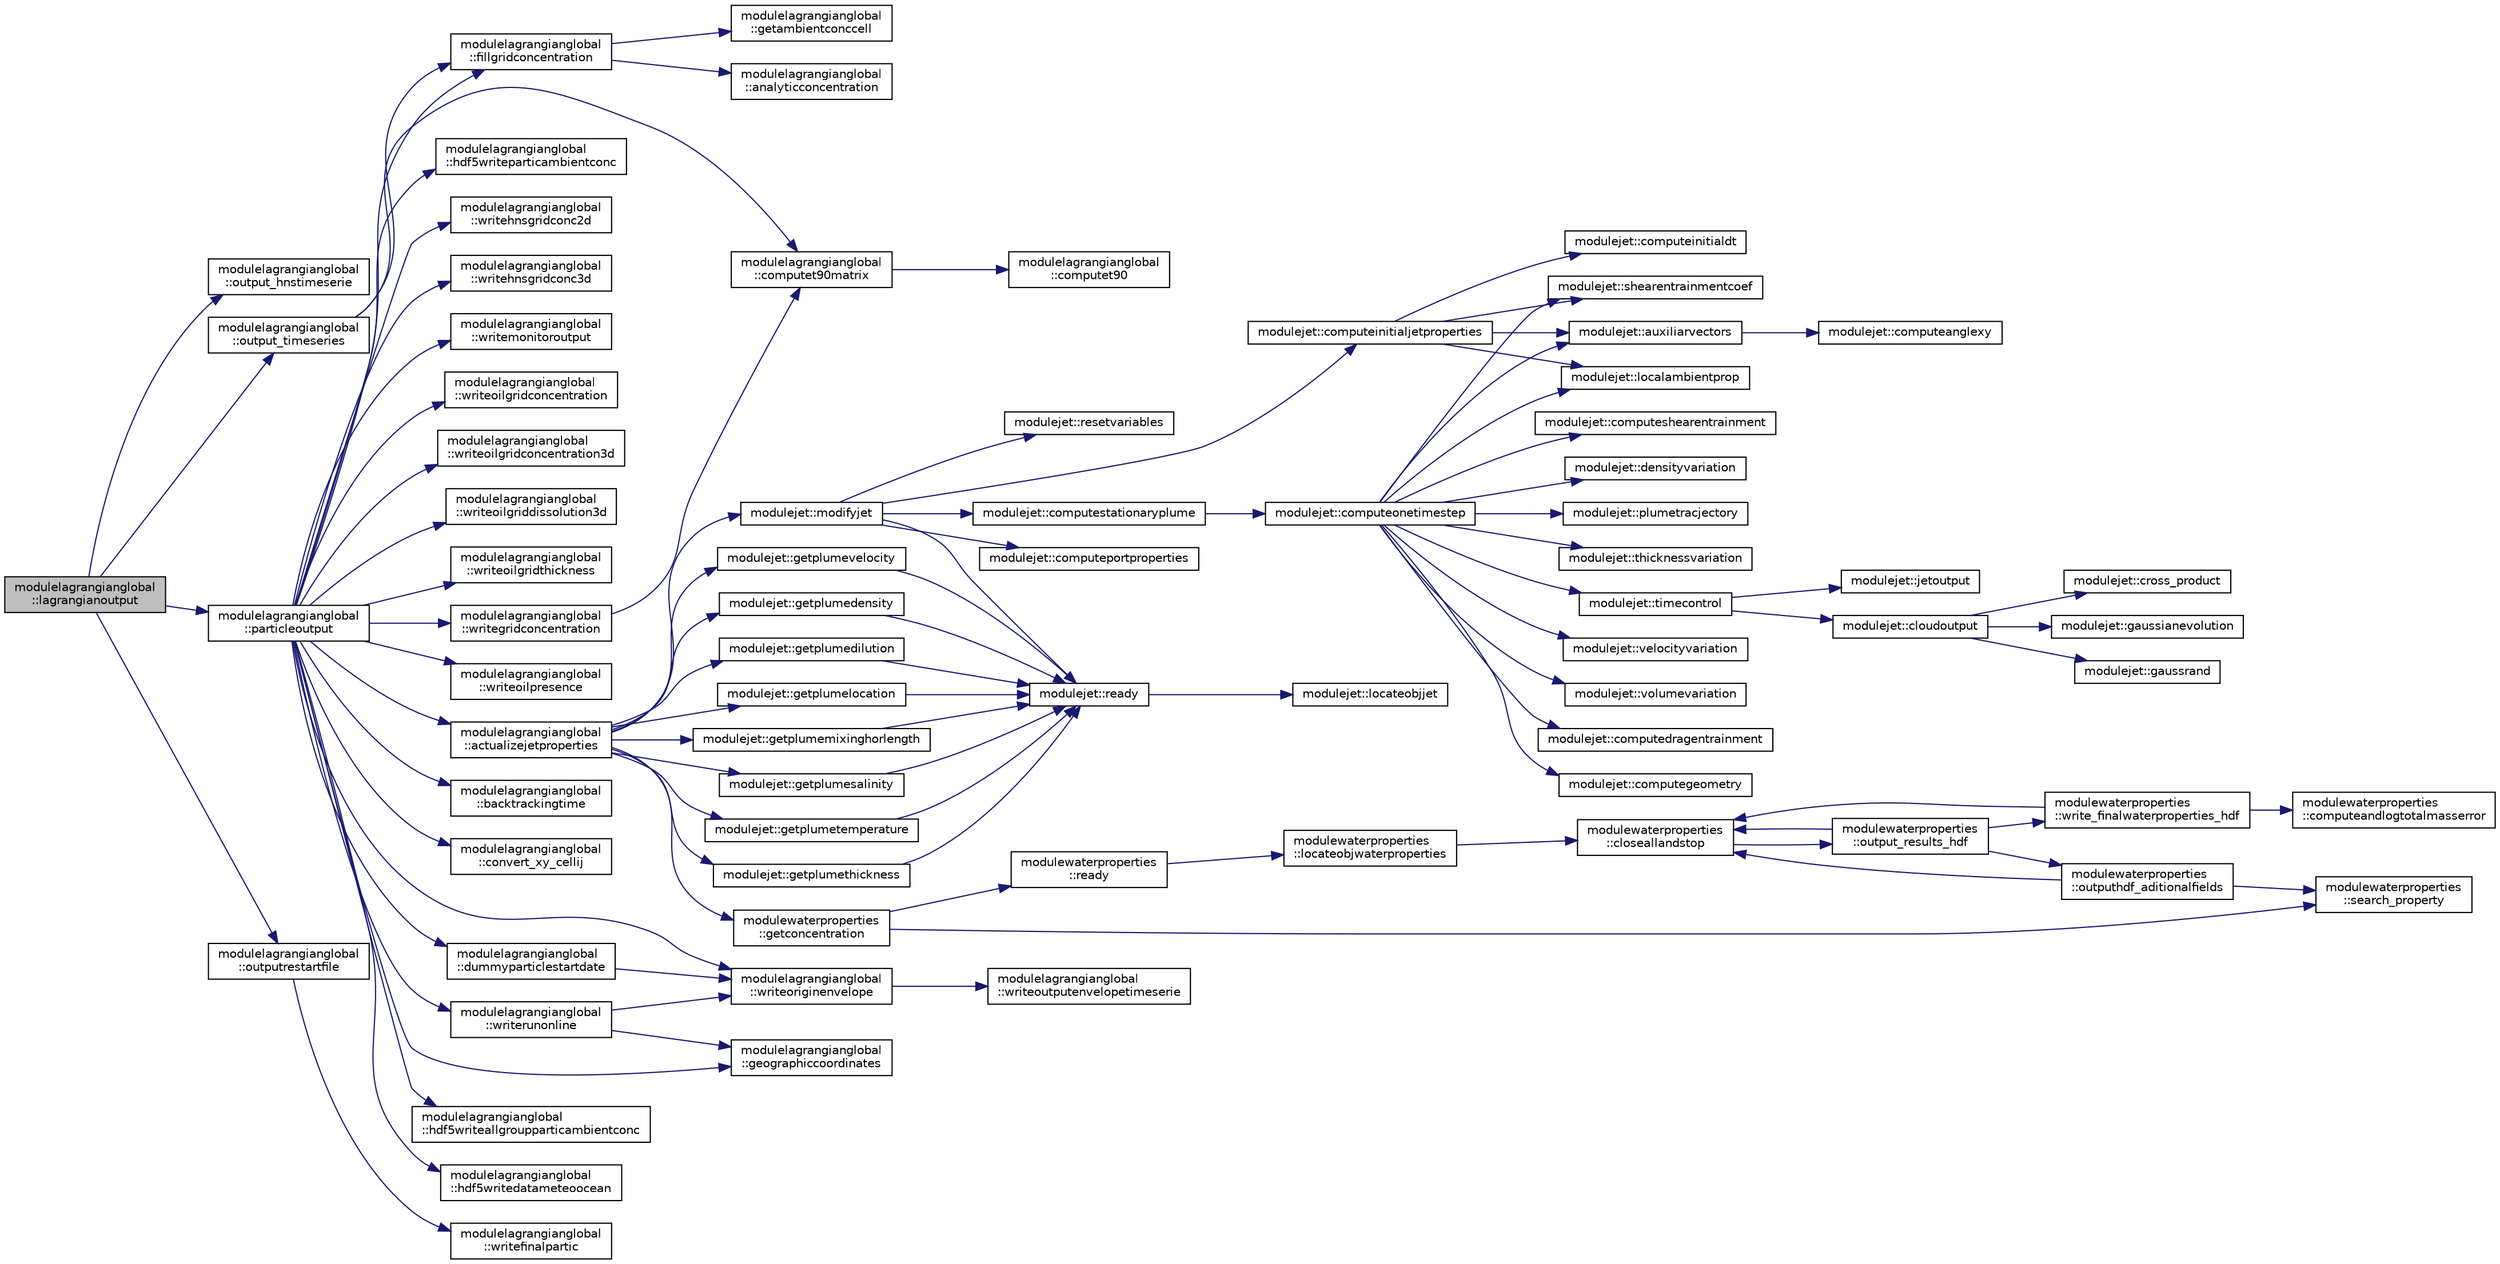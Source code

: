 digraph "modulelagrangianglobal::lagrangianoutput"
{
 // LATEX_PDF_SIZE
  edge [fontname="Helvetica",fontsize="10",labelfontname="Helvetica",labelfontsize="10"];
  node [fontname="Helvetica",fontsize="10",shape=record];
  rankdir="LR";
  Node1 [label="modulelagrangianglobal\l::lagrangianoutput",height=0.2,width=0.4,color="black", fillcolor="grey75", style="filled", fontcolor="black",tooltip=" "];
  Node1 -> Node2 [color="midnightblue",fontsize="10",style="solid"];
  Node2 [label="modulelagrangianglobal\l::output_hnstimeserie",height=0.2,width=0.4,color="black", fillcolor="white", style="filled",URL="$namespacemodulelagrangianglobal.html#ae56aec86f2575e89f5bacc78d75192a8",tooltip=" "];
  Node1 -> Node3 [color="midnightblue",fontsize="10",style="solid"];
  Node3 [label="modulelagrangianglobal\l::output_timeseries",height=0.2,width=0.4,color="black", fillcolor="white", style="filled",URL="$namespacemodulelagrangianglobal.html#a9965ea6d7045ff51397b7c8dcddf580c",tooltip=" "];
  Node3 -> Node4 [color="midnightblue",fontsize="10",style="solid"];
  Node4 [label="modulelagrangianglobal\l::computet90matrix",height=0.2,width=0.4,color="black", fillcolor="white", style="filled",URL="$namespacemodulelagrangianglobal.html#aa1fa562342fd711319936084593cafbf",tooltip=" "];
  Node4 -> Node5 [color="midnightblue",fontsize="10",style="solid"];
  Node5 [label="modulelagrangianglobal\l::computet90",height=0.2,width=0.4,color="black", fillcolor="white", style="filled",URL="$namespacemodulelagrangianglobal.html#a963d16d76b64077295c077df5dcf9e8d",tooltip=" "];
  Node3 -> Node6 [color="midnightblue",fontsize="10",style="solid"];
  Node6 [label="modulelagrangianglobal\l::fillgridconcentration",height=0.2,width=0.4,color="black", fillcolor="white", style="filled",URL="$namespacemodulelagrangianglobal.html#ac90a060ac9ab05f2c54c45b4b76ca984",tooltip=" "];
  Node6 -> Node7 [color="midnightblue",fontsize="10",style="solid"];
  Node7 [label="modulelagrangianglobal\l::analyticconcentration",height=0.2,width=0.4,color="black", fillcolor="white", style="filled",URL="$namespacemodulelagrangianglobal.html#a8a4e3b4aa0ee023ec48a0d9e44b5df43",tooltip=" "];
  Node6 -> Node8 [color="midnightblue",fontsize="10",style="solid"];
  Node8 [label="modulelagrangianglobal\l::getambientconccell",height=0.2,width=0.4,color="black", fillcolor="white", style="filled",URL="$namespacemodulelagrangianglobal.html#a21c98c8cc24ebb92a5b8821af08be797",tooltip=" "];
  Node1 -> Node9 [color="midnightblue",fontsize="10",style="solid"];
  Node9 [label="modulelagrangianglobal\l::outputrestartfile",height=0.2,width=0.4,color="black", fillcolor="white", style="filled",URL="$namespacemodulelagrangianglobal.html#a9eaa20c6b0f8ebb9961c4eb75eaffb59",tooltip=" "];
  Node9 -> Node10 [color="midnightblue",fontsize="10",style="solid"];
  Node10 [label="modulelagrangianglobal\l::writefinalpartic",height=0.2,width=0.4,color="black", fillcolor="white", style="filled",URL="$namespacemodulelagrangianglobal.html#a2bf7986f317831603f4eb96d616f643e",tooltip=" "];
  Node1 -> Node11 [color="midnightblue",fontsize="10",style="solid"];
  Node11 [label="modulelagrangianglobal\l::particleoutput",height=0.2,width=0.4,color="black", fillcolor="white", style="filled",URL="$namespacemodulelagrangianglobal.html#af6d6a080c97a72125b4959aa01edffd8",tooltip=" "];
  Node11 -> Node12 [color="midnightblue",fontsize="10",style="solid"];
  Node12 [label="modulelagrangianglobal\l::actualizejetproperties",height=0.2,width=0.4,color="black", fillcolor="white", style="filled",URL="$namespacemodulelagrangianglobal.html#a26ef74f75ff18c16e01e326e85d7920c",tooltip=" "];
  Node12 -> Node13 [color="midnightblue",fontsize="10",style="solid"];
  Node13 [label="modulewaterproperties\l::getconcentration",height=0.2,width=0.4,color="black", fillcolor="white", style="filled",URL="$namespacemodulewaterproperties.html#a45cbba90a6054db2070c49281da1ef56",tooltip=" "];
  Node13 -> Node14 [color="midnightblue",fontsize="10",style="solid"];
  Node14 [label="modulewaterproperties\l::ready",height=0.2,width=0.4,color="black", fillcolor="white", style="filled",URL="$namespacemodulewaterproperties.html#ad54774dedce486739249cb10b4de21e2",tooltip=" "];
  Node14 -> Node15 [color="midnightblue",fontsize="10",style="solid"];
  Node15 [label="modulewaterproperties\l::locateobjwaterproperties",height=0.2,width=0.4,color="black", fillcolor="white", style="filled",URL="$namespacemodulewaterproperties.html#ae4516d6c7f3687b0293515314b0ade90",tooltip=" "];
  Node15 -> Node16 [color="midnightblue",fontsize="10",style="solid"];
  Node16 [label="modulewaterproperties\l::closeallandstop",height=0.2,width=0.4,color="black", fillcolor="white", style="filled",URL="$namespacemodulewaterproperties.html#a5bb74dfe4637836633ca6817a4a72758",tooltip=" "];
  Node16 -> Node17 [color="midnightblue",fontsize="10",style="solid"];
  Node17 [label="modulewaterproperties\l::output_results_hdf",height=0.2,width=0.4,color="black", fillcolor="white", style="filled",URL="$namespacemodulewaterproperties.html#a78143a2ee73e78a6441a03852a7b9f9a",tooltip=" "];
  Node17 -> Node16 [color="midnightblue",fontsize="10",style="solid"];
  Node17 -> Node18 [color="midnightblue",fontsize="10",style="solid"];
  Node18 [label="modulewaterproperties\l::outputhdf_aditionalfields",height=0.2,width=0.4,color="black", fillcolor="white", style="filled",URL="$namespacemodulewaterproperties.html#a0e590dc368b505cd9ea918d724d3eee3",tooltip=" "];
  Node18 -> Node16 [color="midnightblue",fontsize="10",style="solid"];
  Node18 -> Node19 [color="midnightblue",fontsize="10",style="solid"];
  Node19 [label="modulewaterproperties\l::search_property",height=0.2,width=0.4,color="black", fillcolor="white", style="filled",URL="$namespacemodulewaterproperties.html#ae6b7d758da27fb15faee52b3ed14029d",tooltip=" "];
  Node17 -> Node20 [color="midnightblue",fontsize="10",style="solid"];
  Node20 [label="modulewaterproperties\l::write_finalwaterproperties_hdf",height=0.2,width=0.4,color="black", fillcolor="white", style="filled",URL="$namespacemodulewaterproperties.html#a2893cea8ca427b1290aeb65593659aa0",tooltip=" "];
  Node20 -> Node16 [color="midnightblue",fontsize="10",style="solid"];
  Node20 -> Node21 [color="midnightblue",fontsize="10",style="solid"];
  Node21 [label="modulewaterproperties\l::computeandlogtotalmasserror",height=0.2,width=0.4,color="black", fillcolor="white", style="filled",URL="$namespacemodulewaterproperties.html#af1b9165b0e72747e4478868c7e5eff00",tooltip=" "];
  Node13 -> Node19 [color="midnightblue",fontsize="10",style="solid"];
  Node12 -> Node22 [color="midnightblue",fontsize="10",style="solid"];
  Node22 [label="modulejet::getplumedensity",height=0.2,width=0.4,color="black", fillcolor="white", style="filled",URL="$namespacemodulejet.html#aace5b51fdfea28b29ddf40d44b7805b4",tooltip=" "];
  Node22 -> Node23 [color="midnightblue",fontsize="10",style="solid"];
  Node23 [label="modulejet::ready",height=0.2,width=0.4,color="black", fillcolor="white", style="filled",URL="$namespacemodulejet.html#a08cf17884b67eb6e393c3f7553f6398f",tooltip=" "];
  Node23 -> Node24 [color="midnightblue",fontsize="10",style="solid"];
  Node24 [label="modulejet::locateobjjet",height=0.2,width=0.4,color="black", fillcolor="white", style="filled",URL="$namespacemodulejet.html#a0b2668a76b18f69741deda8796740f8f",tooltip=" "];
  Node12 -> Node25 [color="midnightblue",fontsize="10",style="solid"];
  Node25 [label="modulejet::getplumedilution",height=0.2,width=0.4,color="black", fillcolor="white", style="filled",URL="$namespacemodulejet.html#a5bd04e69691ddf86217eae82701cb7ea",tooltip=" "];
  Node25 -> Node23 [color="midnightblue",fontsize="10",style="solid"];
  Node12 -> Node26 [color="midnightblue",fontsize="10",style="solid"];
  Node26 [label="modulejet::getplumelocation",height=0.2,width=0.4,color="black", fillcolor="white", style="filled",URL="$namespacemodulejet.html#a864a38eff68cbab56308586d389f202b",tooltip=" "];
  Node26 -> Node23 [color="midnightblue",fontsize="10",style="solid"];
  Node12 -> Node27 [color="midnightblue",fontsize="10",style="solid"];
  Node27 [label="modulejet::getplumemixinghorlength",height=0.2,width=0.4,color="black", fillcolor="white", style="filled",URL="$namespacemodulejet.html#a105341ffdec09f8266a68d6db9beba7f",tooltip=" "];
  Node27 -> Node23 [color="midnightblue",fontsize="10",style="solid"];
  Node12 -> Node28 [color="midnightblue",fontsize="10",style="solid"];
  Node28 [label="modulejet::getplumesalinity",height=0.2,width=0.4,color="black", fillcolor="white", style="filled",URL="$namespacemodulejet.html#a6a3b06a4b31a48d3feabf8b545a6e8b2",tooltip=" "];
  Node28 -> Node23 [color="midnightblue",fontsize="10",style="solid"];
  Node12 -> Node29 [color="midnightblue",fontsize="10",style="solid"];
  Node29 [label="modulejet::getplumetemperature",height=0.2,width=0.4,color="black", fillcolor="white", style="filled",URL="$namespacemodulejet.html#aa64ddb0bd7c80f966b8ec54eb9a36c7c",tooltip=" "];
  Node29 -> Node23 [color="midnightblue",fontsize="10",style="solid"];
  Node12 -> Node30 [color="midnightblue",fontsize="10",style="solid"];
  Node30 [label="modulejet::getplumethickness",height=0.2,width=0.4,color="black", fillcolor="white", style="filled",URL="$namespacemodulejet.html#a50ced2ba527ab243cd3228d18867695d",tooltip=" "];
  Node30 -> Node23 [color="midnightblue",fontsize="10",style="solid"];
  Node12 -> Node31 [color="midnightblue",fontsize="10",style="solid"];
  Node31 [label="modulejet::getplumevelocity",height=0.2,width=0.4,color="black", fillcolor="white", style="filled",URL="$namespacemodulejet.html#ab7e7ab36f584f4edd9e7f7835d1e0cee",tooltip=" "];
  Node31 -> Node23 [color="midnightblue",fontsize="10",style="solid"];
  Node12 -> Node32 [color="midnightblue",fontsize="10",style="solid"];
  Node32 [label="modulejet::modifyjet",height=0.2,width=0.4,color="black", fillcolor="white", style="filled",URL="$namespacemodulejet.html#aabae5c457f7fe1dd3d3f540d56e94877",tooltip=" "];
  Node32 -> Node33 [color="midnightblue",fontsize="10",style="solid"];
  Node33 [label="modulejet::computeinitialjetproperties",height=0.2,width=0.4,color="black", fillcolor="white", style="filled",URL="$namespacemodulejet.html#a8b1ef801e649c2313fee9754d2aeb58a",tooltip=" "];
  Node33 -> Node34 [color="midnightblue",fontsize="10",style="solid"];
  Node34 [label="modulejet::auxiliarvectors",height=0.2,width=0.4,color="black", fillcolor="white", style="filled",URL="$namespacemodulejet.html#a188ea99d96436b044d3ea76f4ddfa467",tooltip=" "];
  Node34 -> Node35 [color="midnightblue",fontsize="10",style="solid"];
  Node35 [label="modulejet::computeanglexy",height=0.2,width=0.4,color="black", fillcolor="white", style="filled",URL="$namespacemodulejet.html#adbbd50d3810071999488736815c23285",tooltip=" "];
  Node33 -> Node36 [color="midnightblue",fontsize="10",style="solid"];
  Node36 [label="modulejet::computeinitialdt",height=0.2,width=0.4,color="black", fillcolor="white", style="filled",URL="$namespacemodulejet.html#a0425b9fdbf288a0e893428f44a92b9ea",tooltip=" "];
  Node33 -> Node37 [color="midnightblue",fontsize="10",style="solid"];
  Node37 [label="modulejet::localambientprop",height=0.2,width=0.4,color="black", fillcolor="white", style="filled",URL="$namespacemodulejet.html#a1eea8311f846796ccfa34a65730c5c55",tooltip=" "];
  Node33 -> Node38 [color="midnightblue",fontsize="10",style="solid"];
  Node38 [label="modulejet::shearentrainmentcoef",height=0.2,width=0.4,color="black", fillcolor="white", style="filled",URL="$namespacemodulejet.html#afbaba1fae7aab0a9a372600923511fed",tooltip=" "];
  Node32 -> Node39 [color="midnightblue",fontsize="10",style="solid"];
  Node39 [label="modulejet::computeportproperties",height=0.2,width=0.4,color="black", fillcolor="white", style="filled",URL="$namespacemodulejet.html#a6a2424bc396ad0eed996ed0d75430e3b",tooltip=" "];
  Node32 -> Node40 [color="midnightblue",fontsize="10",style="solid"];
  Node40 [label="modulejet::computestationaryplume",height=0.2,width=0.4,color="black", fillcolor="white", style="filled",URL="$namespacemodulejet.html#aa0e9555f7e9aa809220382ec3e33e9a5",tooltip=" "];
  Node40 -> Node41 [color="midnightblue",fontsize="10",style="solid"];
  Node41 [label="modulejet::computeonetimestep",height=0.2,width=0.4,color="black", fillcolor="white", style="filled",URL="$namespacemodulejet.html#aa7fe235d6b33c696f614897ed43a1e19",tooltip=" "];
  Node41 -> Node34 [color="midnightblue",fontsize="10",style="solid"];
  Node41 -> Node42 [color="midnightblue",fontsize="10",style="solid"];
  Node42 [label="modulejet::computedragentrainment",height=0.2,width=0.4,color="black", fillcolor="white", style="filled",URL="$namespacemodulejet.html#a8bbbce93ba8d9ba74525873c550cdf8b",tooltip=" "];
  Node41 -> Node43 [color="midnightblue",fontsize="10",style="solid"];
  Node43 [label="modulejet::computegeometry",height=0.2,width=0.4,color="black", fillcolor="white", style="filled",URL="$namespacemodulejet.html#a0d3bcdd114f549e27a46b673224a1f35",tooltip=" "];
  Node41 -> Node44 [color="midnightblue",fontsize="10",style="solid"];
  Node44 [label="modulejet::computeshearentrainment",height=0.2,width=0.4,color="black", fillcolor="white", style="filled",URL="$namespacemodulejet.html#a21b954c77f4addf0f268edc0e9448a18",tooltip=" "];
  Node41 -> Node45 [color="midnightblue",fontsize="10",style="solid"];
  Node45 [label="modulejet::densityvariation",height=0.2,width=0.4,color="black", fillcolor="white", style="filled",URL="$namespacemodulejet.html#a05449786a790959e45db1fc1bd9f93f6",tooltip=" "];
  Node41 -> Node37 [color="midnightblue",fontsize="10",style="solid"];
  Node41 -> Node46 [color="midnightblue",fontsize="10",style="solid"];
  Node46 [label="modulejet::plumetracjectory",height=0.2,width=0.4,color="black", fillcolor="white", style="filled",URL="$namespacemodulejet.html#a9175197cbe465e40fa03bc6a7c788871",tooltip=" "];
  Node41 -> Node38 [color="midnightblue",fontsize="10",style="solid"];
  Node41 -> Node47 [color="midnightblue",fontsize="10",style="solid"];
  Node47 [label="modulejet::thicknessvariation",height=0.2,width=0.4,color="black", fillcolor="white", style="filled",URL="$namespacemodulejet.html#a5241bdca6d72d79d96fdc8d9b63a291a",tooltip=" "];
  Node41 -> Node48 [color="midnightblue",fontsize="10",style="solid"];
  Node48 [label="modulejet::timecontrol",height=0.2,width=0.4,color="black", fillcolor="white", style="filled",URL="$namespacemodulejet.html#a7518a8afbcafcfeedfc10f5a3a205b33",tooltip=" "];
  Node48 -> Node49 [color="midnightblue",fontsize="10",style="solid"];
  Node49 [label="modulejet::cloudoutput",height=0.2,width=0.4,color="black", fillcolor="white", style="filled",URL="$namespacemodulejet.html#a61dad6f878bf6cce690b9523901012ac",tooltip=" "];
  Node49 -> Node50 [color="midnightblue",fontsize="10",style="solid"];
  Node50 [label="modulejet::cross_product",height=0.2,width=0.4,color="black", fillcolor="white", style="filled",URL="$namespacemodulejet.html#a2cbc865fd41278d7ee8a6b0036bc3114",tooltip="===================================================================="];
  Node49 -> Node51 [color="midnightblue",fontsize="10",style="solid"];
  Node51 [label="modulejet::gaussianevolution",height=0.2,width=0.4,color="black", fillcolor="white", style="filled",URL="$namespacemodulejet.html#a54205285b4f5a4d3d7204aa240f92d64",tooltip=" "];
  Node49 -> Node52 [color="midnightblue",fontsize="10",style="solid"];
  Node52 [label="modulejet::gaussrand",height=0.2,width=0.4,color="black", fillcolor="white", style="filled",URL="$namespacemodulejet.html#a5b1cd3a55b2e6494e998c7233db5ec58",tooltip=" "];
  Node48 -> Node53 [color="midnightblue",fontsize="10",style="solid"];
  Node53 [label="modulejet::jetoutput",height=0.2,width=0.4,color="black", fillcolor="white", style="filled",URL="$namespacemodulejet.html#a200bdafc097359afe09ed14b7a55d8b7",tooltip=" "];
  Node41 -> Node54 [color="midnightblue",fontsize="10",style="solid"];
  Node54 [label="modulejet::velocityvariation",height=0.2,width=0.4,color="black", fillcolor="white", style="filled",URL="$namespacemodulejet.html#a4aaeebe926aea33dd1391746d2cdaa32",tooltip=" "];
  Node41 -> Node55 [color="midnightblue",fontsize="10",style="solid"];
  Node55 [label="modulejet::volumevariation",height=0.2,width=0.4,color="black", fillcolor="white", style="filled",URL="$namespacemodulejet.html#abe8dc92537467b9dcd97c4a01b77f51c",tooltip=" "];
  Node32 -> Node23 [color="midnightblue",fontsize="10",style="solid"];
  Node32 -> Node56 [color="midnightblue",fontsize="10",style="solid"];
  Node56 [label="modulejet::resetvariables",height=0.2,width=0.4,color="black", fillcolor="white", style="filled",URL="$namespacemodulejet.html#ab0790a91803700e0bd5e3ef9db5242c1",tooltip=" "];
  Node11 -> Node57 [color="midnightblue",fontsize="10",style="solid"];
  Node57 [label="modulelagrangianglobal\l::backtrackingtime",height=0.2,width=0.4,color="black", fillcolor="white", style="filled",URL="$namespacemodulelagrangianglobal.html#a7d7f80cb43ff581f91a9eb852be3be85",tooltip=" "];
  Node11 -> Node58 [color="midnightblue",fontsize="10",style="solid"];
  Node58 [label="modulelagrangianglobal\l::convert_xy_cellij",height=0.2,width=0.4,color="black", fillcolor="white", style="filled",URL="$namespacemodulelagrangianglobal.html#a713100b692a8ced1a6b27a0a1baa4039",tooltip=" "];
  Node11 -> Node59 [color="midnightblue",fontsize="10",style="solid"];
  Node59 [label="modulelagrangianglobal\l::dummyparticlestartdate",height=0.2,width=0.4,color="black", fillcolor="white", style="filled",URL="$namespacemodulelagrangianglobal.html#aa302d13b1ed3a00c85939a4f07802591",tooltip=" "];
  Node59 -> Node60 [color="midnightblue",fontsize="10",style="solid"];
  Node60 [label="modulelagrangianglobal\l::writeoriginenvelope",height=0.2,width=0.4,color="black", fillcolor="white", style="filled",URL="$namespacemodulelagrangianglobal.html#a50d81f13e10670a1b2e699246cbdaf1f",tooltip=" "];
  Node60 -> Node61 [color="midnightblue",fontsize="10",style="solid"];
  Node61 [label="modulelagrangianglobal\l::writeoutputenvelopetimeserie",height=0.2,width=0.4,color="black", fillcolor="white", style="filled",URL="$namespacemodulelagrangianglobal.html#a730caaa1e8cb909c0d86b6d7c081175c",tooltip=" "];
  Node11 -> Node6 [color="midnightblue",fontsize="10",style="solid"];
  Node11 -> Node62 [color="midnightblue",fontsize="10",style="solid"];
  Node62 [label="modulelagrangianglobal\l::geographiccoordinates",height=0.2,width=0.4,color="black", fillcolor="white", style="filled",URL="$namespacemodulelagrangianglobal.html#ab37072f11c5d0760a6306426f0173b84",tooltip=" "];
  Node11 -> Node63 [color="midnightblue",fontsize="10",style="solid"];
  Node63 [label="modulelagrangianglobal\l::hdf5writeallgroupparticambientconc",height=0.2,width=0.4,color="black", fillcolor="white", style="filled",URL="$namespacemodulelagrangianglobal.html#a978b306bc6e946be2f0694e4fa22650b",tooltip=" "];
  Node11 -> Node64 [color="midnightblue",fontsize="10",style="solid"];
  Node64 [label="modulelagrangianglobal\l::hdf5writedatameteoocean",height=0.2,width=0.4,color="black", fillcolor="white", style="filled",URL="$namespacemodulelagrangianglobal.html#ac7151a37e939cec76ecc163750973cfc",tooltip=" "];
  Node11 -> Node65 [color="midnightblue",fontsize="10",style="solid"];
  Node65 [label="modulelagrangianglobal\l::hdf5writeparticambientconc",height=0.2,width=0.4,color="black", fillcolor="white", style="filled",URL="$namespacemodulelagrangianglobal.html#aff3d40593cbcf7b8447355e52177a0cb",tooltip=" "];
  Node11 -> Node66 [color="midnightblue",fontsize="10",style="solid"];
  Node66 [label="modulelagrangianglobal\l::writegridconcentration",height=0.2,width=0.4,color="black", fillcolor="white", style="filled",URL="$namespacemodulelagrangianglobal.html#a071a32ced5fdfb667319483a8fd208b7",tooltip=" "];
  Node66 -> Node4 [color="midnightblue",fontsize="10",style="solid"];
  Node11 -> Node67 [color="midnightblue",fontsize="10",style="solid"];
  Node67 [label="modulelagrangianglobal\l::writehnsgridconc2d",height=0.2,width=0.4,color="black", fillcolor="white", style="filled",URL="$namespacemodulelagrangianglobal.html#abb393e682c261146ef53a65a75c60c4a",tooltip=" "];
  Node11 -> Node68 [color="midnightblue",fontsize="10",style="solid"];
  Node68 [label="modulelagrangianglobal\l::writehnsgridconc3d",height=0.2,width=0.4,color="black", fillcolor="white", style="filled",URL="$namespacemodulelagrangianglobal.html#a94325a61c883247ceef185733a82f5d2",tooltip=" "];
  Node11 -> Node69 [color="midnightblue",fontsize="10",style="solid"];
  Node69 [label="modulelagrangianglobal\l::writemonitoroutput",height=0.2,width=0.4,color="black", fillcolor="white", style="filled",URL="$namespacemodulelagrangianglobal.html#ab46abe813f09e4d8299d7750b21814d7",tooltip=" "];
  Node11 -> Node70 [color="midnightblue",fontsize="10",style="solid"];
  Node70 [label="modulelagrangianglobal\l::writeoilgridconcentration",height=0.2,width=0.4,color="black", fillcolor="white", style="filled",URL="$namespacemodulelagrangianglobal.html#a82208b2a591060e1fa3a3e0726bfe869",tooltip=" "];
  Node11 -> Node71 [color="midnightblue",fontsize="10",style="solid"];
  Node71 [label="modulelagrangianglobal\l::writeoilgridconcentration3d",height=0.2,width=0.4,color="black", fillcolor="white", style="filled",URL="$namespacemodulelagrangianglobal.html#ab2996daa63e4058df80e1dc7894c41af",tooltip=" "];
  Node11 -> Node72 [color="midnightblue",fontsize="10",style="solid"];
  Node72 [label="modulelagrangianglobal\l::writeoilgriddissolution3d",height=0.2,width=0.4,color="black", fillcolor="white", style="filled",URL="$namespacemodulelagrangianglobal.html#ac2eff795bcd9d725896afa0d50c89794",tooltip=" "];
  Node11 -> Node73 [color="midnightblue",fontsize="10",style="solid"];
  Node73 [label="modulelagrangianglobal\l::writeoilgridthickness",height=0.2,width=0.4,color="black", fillcolor="white", style="filled",URL="$namespacemodulelagrangianglobal.html#a388d34c449f0175617349ab4081a3dd4",tooltip=" "];
  Node11 -> Node74 [color="midnightblue",fontsize="10",style="solid"];
  Node74 [label="modulelagrangianglobal\l::writeoilpresence",height=0.2,width=0.4,color="black", fillcolor="white", style="filled",URL="$namespacemodulelagrangianglobal.html#ab6a14231f1191c9852f886b90950db80",tooltip=" "];
  Node11 -> Node60 [color="midnightblue",fontsize="10",style="solid"];
  Node11 -> Node75 [color="midnightblue",fontsize="10",style="solid"];
  Node75 [label="modulelagrangianglobal\l::writerunonline",height=0.2,width=0.4,color="black", fillcolor="white", style="filled",URL="$namespacemodulelagrangianglobal.html#af58c4faddb51056e6ab9190e049a564b",tooltip=" "];
  Node75 -> Node62 [color="midnightblue",fontsize="10",style="solid"];
  Node75 -> Node60 [color="midnightblue",fontsize="10",style="solid"];
}
